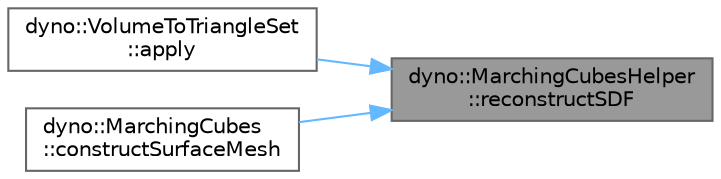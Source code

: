 digraph "dyno::MarchingCubesHelper::reconstructSDF"
{
 // LATEX_PDF_SIZE
  bgcolor="transparent";
  edge [fontname=Helvetica,fontsize=10,labelfontname=Helvetica,labelfontsize=10];
  node [fontname=Helvetica,fontsize=10,shape=box,height=0.2,width=0.4];
  rankdir="RL";
  Node1 [id="Node000001",label="dyno::MarchingCubesHelper\l::reconstructSDF",height=0.2,width=0.4,color="gray40", fillcolor="grey60", style="filled", fontcolor="black",tooltip=" "];
  Node1 -> Node2 [id="edge1_Node000001_Node000002",dir="back",color="steelblue1",style="solid",tooltip=" "];
  Node2 [id="Node000002",label="dyno::VolumeToTriangleSet\l::apply",height=0.2,width=0.4,color="grey40", fillcolor="white", style="filled",URL="$classdyno_1_1_volume_to_triangle_set.html#affecf8b33f2354ca7f7609f88c6f6ec9",tooltip=" "];
  Node1 -> Node3 [id="edge2_Node000001_Node000003",dir="back",color="steelblue1",style="solid",tooltip=" "];
  Node3 [id="Node000003",label="dyno::MarchingCubes\l::constructSurfaceMesh",height=0.2,width=0.4,color="grey40", fillcolor="white", style="filled",URL="$classdyno_1_1_marching_cubes.html#aa84e838e1a86c7621ce4157206b96787",tooltip=" "];
}
